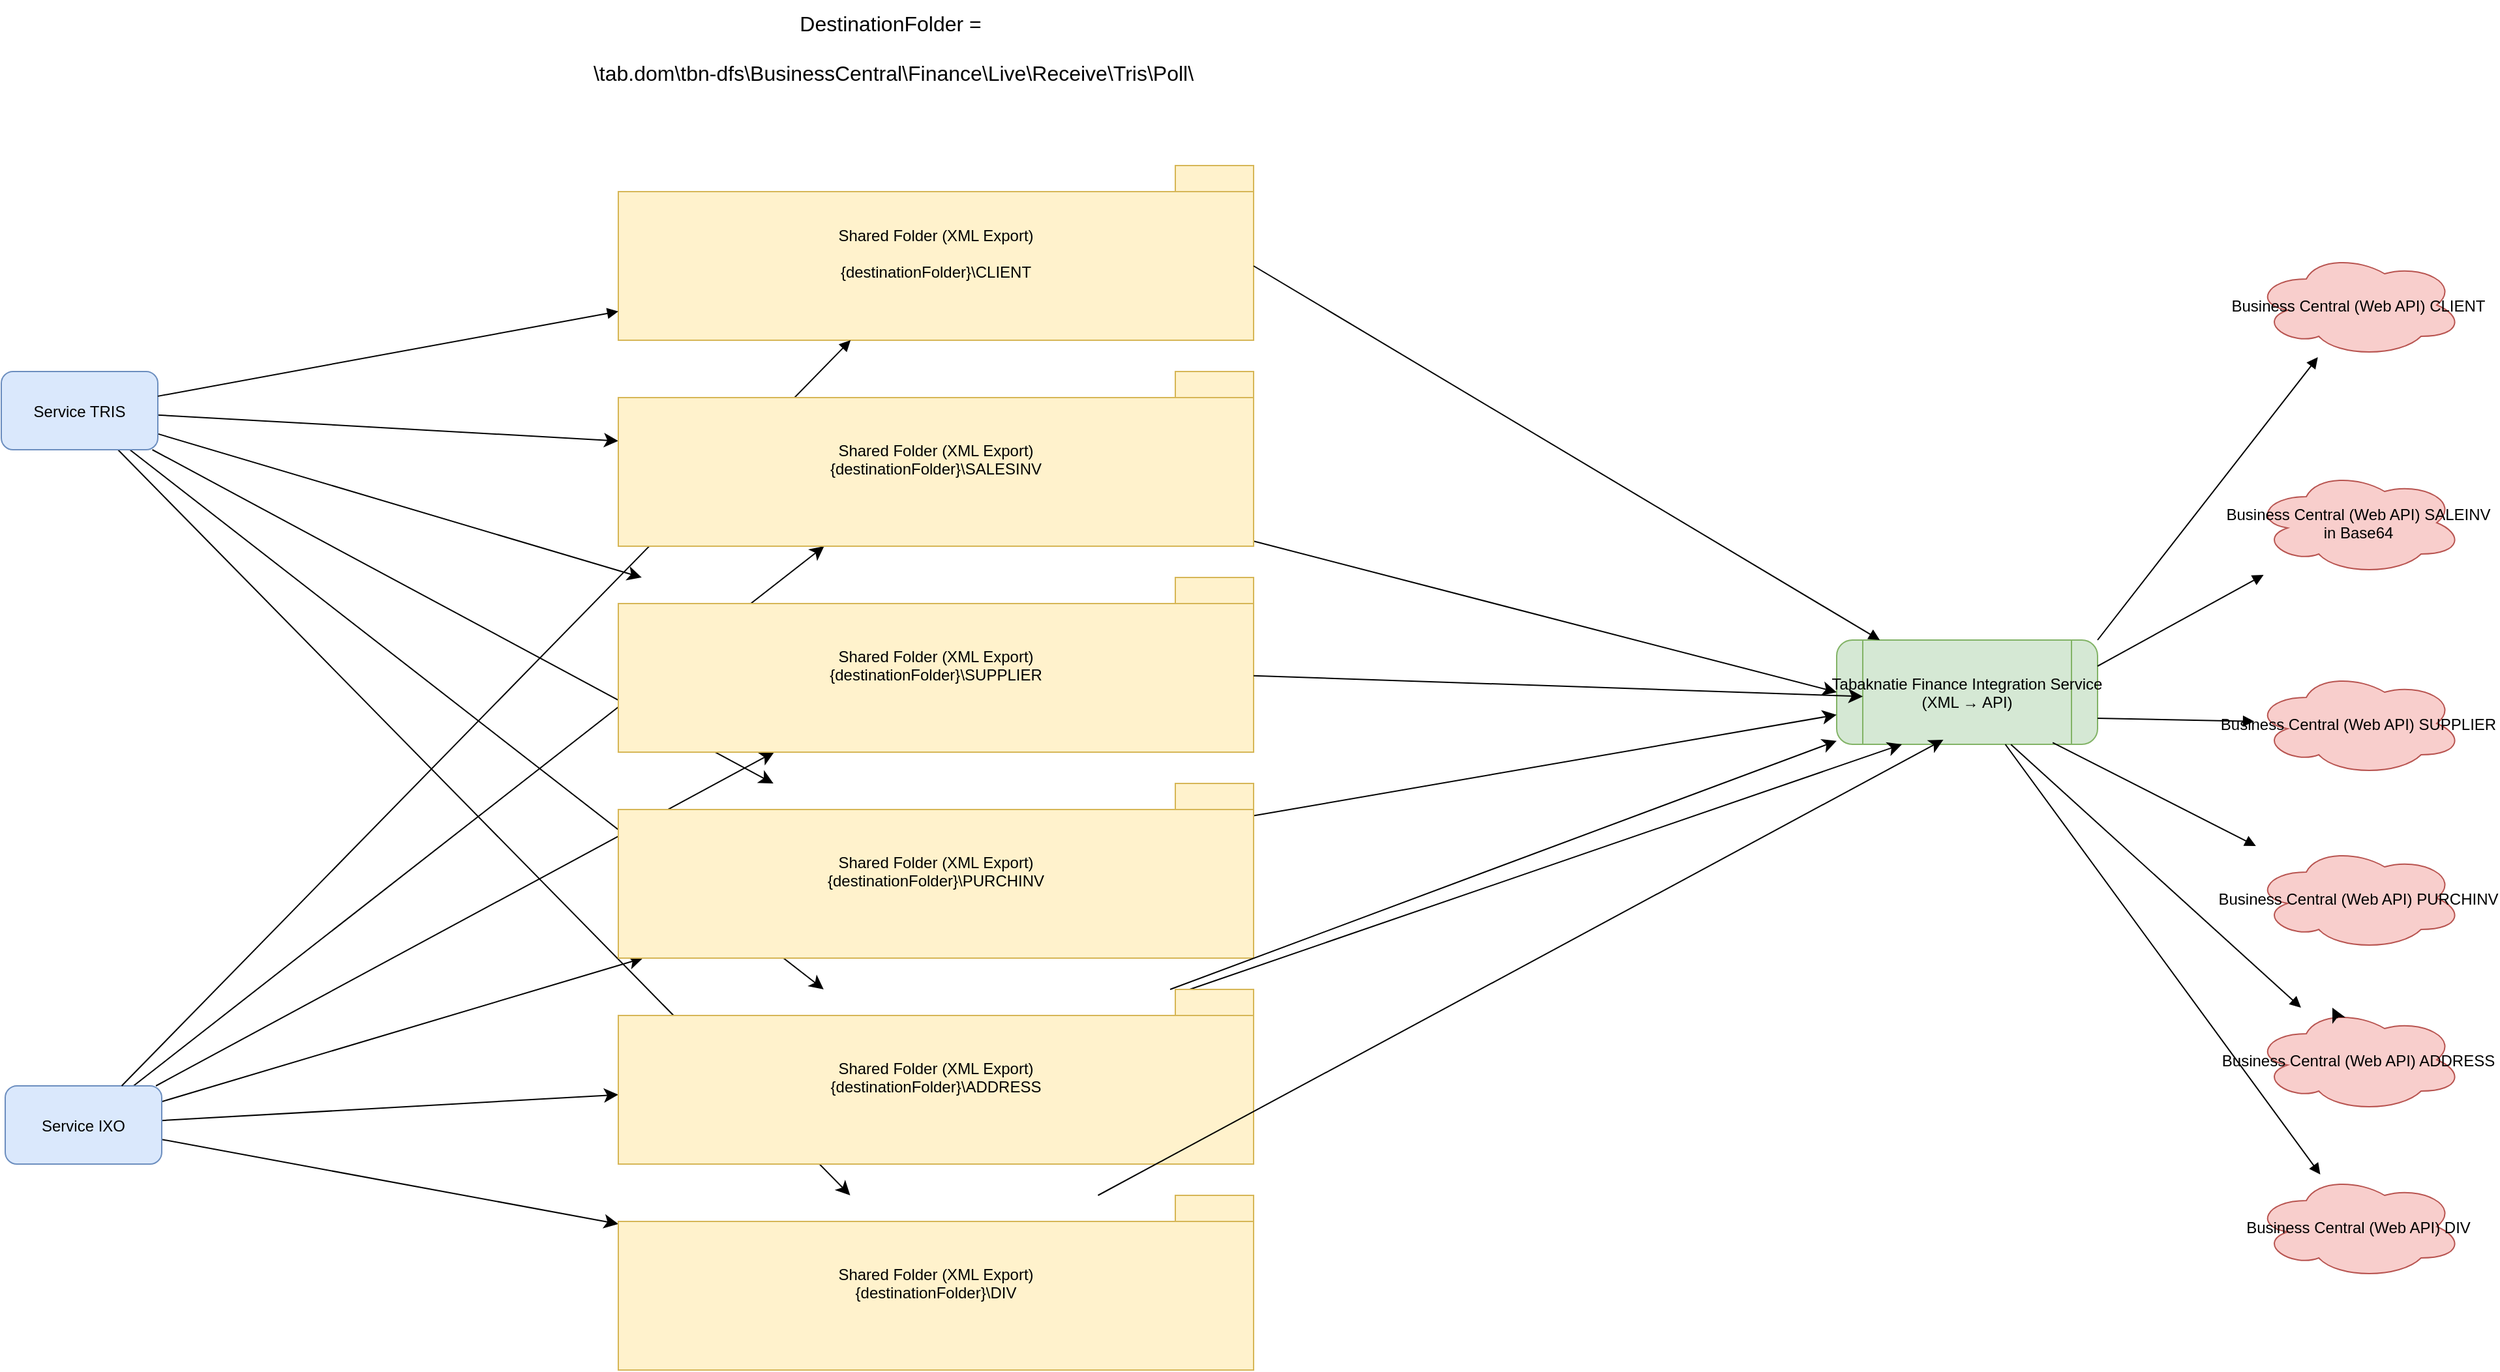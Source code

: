 <mxfile version="28.2.5">
  <diagram name="TabacNASI Finance Integration" id="VulDLNcueWlcYSBfgigG">
    <mxGraphModel dx="2625" dy="1610" grid="0" gridSize="10" guides="1" tooltips="1" connect="1" arrows="1" fold="1" page="0" pageScale="1" pageWidth="827" pageHeight="1169" math="0" shadow="0">
      <root>
        <mxCell id="0" />
        <mxCell id="1" parent="0" />
        <mxCell id="F7kPG2DrNRmCEhY8G2Sz-38" style="edgeStyle=none;curved=1;rounded=0;orthogonalLoop=1;jettySize=auto;html=1;fontSize=12;startSize=8;endSize=8;" edge="1" parent="1" source="F7kPG2DrNRmCEhY8G2Sz-1" target="F7kPG2DrNRmCEhY8G2Sz-26">
          <mxGeometry relative="1" as="geometry" />
        </mxCell>
        <mxCell id="F7kPG2DrNRmCEhY8G2Sz-39" style="edgeStyle=none;curved=1;rounded=0;orthogonalLoop=1;jettySize=auto;html=1;fontSize=12;startSize=8;endSize=8;" edge="1" parent="1" source="F7kPG2DrNRmCEhY8G2Sz-1" target="F7kPG2DrNRmCEhY8G2Sz-27">
          <mxGeometry relative="1" as="geometry" />
        </mxCell>
        <mxCell id="F7kPG2DrNRmCEhY8G2Sz-41" style="edgeStyle=none;curved=1;rounded=0;orthogonalLoop=1;jettySize=auto;html=1;fontSize=12;startSize=8;endSize=8;" edge="1" parent="1" source="F7kPG2DrNRmCEhY8G2Sz-1" target="F7kPG2DrNRmCEhY8G2Sz-28">
          <mxGeometry relative="1" as="geometry" />
        </mxCell>
        <mxCell id="F7kPG2DrNRmCEhY8G2Sz-43" style="edgeStyle=none;curved=1;rounded=0;orthogonalLoop=1;jettySize=auto;html=1;fontSize=12;startSize=8;endSize=8;" edge="1" parent="1" source="F7kPG2DrNRmCEhY8G2Sz-1" target="F7kPG2DrNRmCEhY8G2Sz-29">
          <mxGeometry relative="1" as="geometry" />
        </mxCell>
        <mxCell id="F7kPG2DrNRmCEhY8G2Sz-45" style="edgeStyle=none;curved=1;rounded=0;orthogonalLoop=1;jettySize=auto;html=1;fontSize=12;startSize=8;endSize=8;" edge="1" parent="1" source="F7kPG2DrNRmCEhY8G2Sz-1" target="F7kPG2DrNRmCEhY8G2Sz-30">
          <mxGeometry relative="1" as="geometry" />
        </mxCell>
        <mxCell id="F7kPG2DrNRmCEhY8G2Sz-1" value="Service TRIS" style="shape=rectangle;rounded=1;fillColor=#dae8fc;strokeColor=#6c8ebf;" vertex="1" parent="1">
          <mxGeometry x="-266" y="8" width="120" height="60" as="geometry" />
        </mxCell>
        <mxCell id="F7kPG2DrNRmCEhY8G2Sz-37" style="edgeStyle=none;curved=1;rounded=0;orthogonalLoop=1;jettySize=auto;html=1;fontSize=12;startSize=8;endSize=8;" edge="1" parent="1" source="F7kPG2DrNRmCEhY8G2Sz-2" target="F7kPG2DrNRmCEhY8G2Sz-26">
          <mxGeometry relative="1" as="geometry" />
        </mxCell>
        <mxCell id="F7kPG2DrNRmCEhY8G2Sz-40" style="edgeStyle=none;curved=1;rounded=0;orthogonalLoop=1;jettySize=auto;html=1;fontSize=12;startSize=8;endSize=8;" edge="1" parent="1" source="F7kPG2DrNRmCEhY8G2Sz-2" target="F7kPG2DrNRmCEhY8G2Sz-27">
          <mxGeometry relative="1" as="geometry" />
        </mxCell>
        <mxCell id="F7kPG2DrNRmCEhY8G2Sz-42" style="edgeStyle=none;curved=1;rounded=0;orthogonalLoop=1;jettySize=auto;html=1;fontSize=12;startSize=8;endSize=8;" edge="1" parent="1" source="F7kPG2DrNRmCEhY8G2Sz-2" target="F7kPG2DrNRmCEhY8G2Sz-28">
          <mxGeometry relative="1" as="geometry" />
        </mxCell>
        <mxCell id="F7kPG2DrNRmCEhY8G2Sz-44" style="edgeStyle=none;curved=1;rounded=0;orthogonalLoop=1;jettySize=auto;html=1;fontSize=12;startSize=8;endSize=8;" edge="1" parent="1" source="F7kPG2DrNRmCEhY8G2Sz-2" target="F7kPG2DrNRmCEhY8G2Sz-29">
          <mxGeometry relative="1" as="geometry" />
        </mxCell>
        <mxCell id="F7kPG2DrNRmCEhY8G2Sz-46" style="edgeStyle=none;curved=1;rounded=0;orthogonalLoop=1;jettySize=auto;html=1;fontSize=12;startSize=8;endSize=8;" edge="1" parent="1" source="F7kPG2DrNRmCEhY8G2Sz-2" target="F7kPG2DrNRmCEhY8G2Sz-30">
          <mxGeometry relative="1" as="geometry" />
        </mxCell>
        <mxCell id="F7kPG2DrNRmCEhY8G2Sz-2" value="Service IXO" style="shape=rectangle;rounded=1;fillColor=#dae8fc;strokeColor=#6c8ebf;" vertex="1" parent="1">
          <mxGeometry x="-263" y="556" width="120" height="60" as="geometry" />
        </mxCell>
        <mxCell id="F7kPG2DrNRmCEhY8G2Sz-3" value="Shared Folder (XML Export)&#xa;&#xa;{destinationFolder}\CLIENT" style="shape=folder;fillColor=#fff2cc;strokeColor=#d6b656;" vertex="1" parent="1">
          <mxGeometry x="207" y="-150" width="487" height="134" as="geometry" />
        </mxCell>
        <mxCell id="F7kPG2DrNRmCEhY8G2Sz-4" style="endArrow=block;endFill=1;" edge="1" parent="1" source="F7kPG2DrNRmCEhY8G2Sz-1" target="F7kPG2DrNRmCEhY8G2Sz-3">
          <mxGeometry relative="1" as="geometry" />
        </mxCell>
        <mxCell id="F7kPG2DrNRmCEhY8G2Sz-5" style="endArrow=block;endFill=1;" edge="1" parent="1" source="F7kPG2DrNRmCEhY8G2Sz-2" target="F7kPG2DrNRmCEhY8G2Sz-3">
          <mxGeometry relative="1" as="geometry" />
        </mxCell>
        <mxCell id="F7kPG2DrNRmCEhY8G2Sz-6" value="Tabaknatie Finance Integration Service&#xa;(XML → API)" style="shape=process;rounded=1;fillColor=#d5e8d4;strokeColor=#82b366;" vertex="1" parent="1">
          <mxGeometry x="1141" y="214" width="200" height="80" as="geometry" />
        </mxCell>
        <mxCell id="F7kPG2DrNRmCEhY8G2Sz-7" style="endArrow=block;endFill=1;exitX=0;exitY=0;exitDx=487;exitDy=77;exitPerimeter=0;" edge="1" parent="1" source="F7kPG2DrNRmCEhY8G2Sz-3" target="F7kPG2DrNRmCEhY8G2Sz-6">
          <mxGeometry relative="1" as="geometry" />
        </mxCell>
        <mxCell id="F7kPG2DrNRmCEhY8G2Sz-8" value="Business Central (Web API) CLIENT" style="shape=cloud;fillColor=#f8cecc;strokeColor=#b85450;" vertex="1" parent="1">
          <mxGeometry x="1461" y="-83" width="160" height="80" as="geometry" />
        </mxCell>
        <mxCell id="F7kPG2DrNRmCEhY8G2Sz-9" style="endArrow=block;endFill=1;exitX=1;exitY=0;exitDx=0;exitDy=0;" edge="1" parent="1" source="F7kPG2DrNRmCEhY8G2Sz-6" target="F7kPG2DrNRmCEhY8G2Sz-8">
          <mxGeometry relative="1" as="geometry" />
        </mxCell>
        <mxCell id="F7kPG2DrNRmCEhY8G2Sz-10" value="Business Central (Web API) SALEINV&#xa;in Base64" style="shape=cloud;fillColor=#f8cecc;strokeColor=#b85450;" vertex="1" parent="1">
          <mxGeometry x="1461" y="84" width="160" height="80" as="geometry" />
        </mxCell>
        <mxCell id="F7kPG2DrNRmCEhY8G2Sz-11" style="endArrow=block;endFill=1;exitX=1;exitY=0.25;exitDx=0;exitDy=0;" edge="1" parent="1" target="F7kPG2DrNRmCEhY8G2Sz-10" source="F7kPG2DrNRmCEhY8G2Sz-6">
          <mxGeometry relative="1" as="geometry">
            <mxPoint x="1335" y="395" as="sourcePoint" />
          </mxGeometry>
        </mxCell>
        <mxCell id="F7kPG2DrNRmCEhY8G2Sz-12" value="Business Central (Web API) SUPPLIER" style="shape=cloud;fillColor=#f8cecc;strokeColor=#b85450;" vertex="1" parent="1">
          <mxGeometry x="1461" y="238" width="160" height="80" as="geometry" />
        </mxCell>
        <mxCell id="F7kPG2DrNRmCEhY8G2Sz-13" style="endArrow=block;endFill=1;exitX=1;exitY=0.75;exitDx=0;exitDy=0;" edge="1" parent="1" target="F7kPG2DrNRmCEhY8G2Sz-12" source="F7kPG2DrNRmCEhY8G2Sz-6">
          <mxGeometry relative="1" as="geometry">
            <mxPoint x="1167" y="452" as="sourcePoint" />
          </mxGeometry>
        </mxCell>
        <mxCell id="F7kPG2DrNRmCEhY8G2Sz-16" value="Business Central (Web API) ADDRESS" style="shape=cloud;fillColor=#f8cecc;strokeColor=#b85450;" vertex="1" parent="1">
          <mxGeometry x="1461" y="496" width="160" height="80" as="geometry" />
        </mxCell>
        <mxCell id="F7kPG2DrNRmCEhY8G2Sz-17" style="endArrow=block;endFill=1;exitX=0.668;exitY=1.002;exitDx=0;exitDy=0;exitPerimeter=0;" edge="1" parent="1" target="F7kPG2DrNRmCEhY8G2Sz-16" source="F7kPG2DrNRmCEhY8G2Sz-6">
          <mxGeometry relative="1" as="geometry">
            <mxPoint x="1468" y="413" as="sourcePoint" />
          </mxGeometry>
        </mxCell>
        <mxCell id="F7kPG2DrNRmCEhY8G2Sz-18" value="Business Central (Web API) DIV" style="shape=cloud;fillColor=#f8cecc;strokeColor=#b85450;" vertex="1" parent="1">
          <mxGeometry x="1461" y="624" width="160" height="80" as="geometry" />
        </mxCell>
        <mxCell id="F7kPG2DrNRmCEhY8G2Sz-19" style="endArrow=block;endFill=1;" edge="1" parent="1" target="F7kPG2DrNRmCEhY8G2Sz-18" source="F7kPG2DrNRmCEhY8G2Sz-6">
          <mxGeometry relative="1" as="geometry">
            <mxPoint x="1613" y="358" as="sourcePoint" />
          </mxGeometry>
        </mxCell>
        <mxCell id="F7kPG2DrNRmCEhY8G2Sz-20" value="Business Central (Web API) PURCHINV" style="shape=cloud;fillColor=#f8cecc;strokeColor=#b85450;" vertex="1" parent="1">
          <mxGeometry x="1461" y="372" width="160" height="80" as="geometry" />
        </mxCell>
        <mxCell id="F7kPG2DrNRmCEhY8G2Sz-21" style="endArrow=block;endFill=1;exitX=0.828;exitY=0.984;exitDx=0;exitDy=0;exitPerimeter=0;" edge="1" parent="1" target="F7kPG2DrNRmCEhY8G2Sz-20" source="F7kPG2DrNRmCEhY8G2Sz-6">
          <mxGeometry relative="1" as="geometry">
            <mxPoint x="1637" y="358" as="sourcePoint" />
          </mxGeometry>
        </mxCell>
        <mxCell id="F7kPG2DrNRmCEhY8G2Sz-22" style="edgeStyle=none;curved=1;rounded=0;orthogonalLoop=1;jettySize=auto;html=1;exitX=0.4;exitY=0.1;exitDx=0;exitDy=0;exitPerimeter=0;fontSize=12;startSize=8;endSize=8;" edge="1" parent="1" source="F7kPG2DrNRmCEhY8G2Sz-16" target="F7kPG2DrNRmCEhY8G2Sz-16">
          <mxGeometry relative="1" as="geometry" />
        </mxCell>
        <mxCell id="F7kPG2DrNRmCEhY8G2Sz-31" style="edgeStyle=none;curved=1;rounded=0;orthogonalLoop=1;jettySize=auto;html=1;entryX=0;entryY=0.5;entryDx=0;entryDy=0;fontSize=12;startSize=8;endSize=8;" edge="1" parent="1" source="F7kPG2DrNRmCEhY8G2Sz-26" target="F7kPG2DrNRmCEhY8G2Sz-6">
          <mxGeometry relative="1" as="geometry" />
        </mxCell>
        <mxCell id="F7kPG2DrNRmCEhY8G2Sz-26" value="Shared Folder (XML Export)&#xa;{destinationFolder}\SALESINV" style="shape=folder;fillColor=#fff2cc;strokeColor=#d6b656;" vertex="1" parent="1">
          <mxGeometry x="207" y="8" width="487" height="134" as="geometry" />
        </mxCell>
        <mxCell id="F7kPG2DrNRmCEhY8G2Sz-27" value="Shared Folder (XML Export)&#xa;{destinationFolder}\SUPPLIER" style="shape=folder;fillColor=#fff2cc;strokeColor=#d6b656;" vertex="1" parent="1">
          <mxGeometry x="207" y="166" width="487" height="134" as="geometry" />
        </mxCell>
        <mxCell id="F7kPG2DrNRmCEhY8G2Sz-33" style="edgeStyle=none;curved=1;rounded=0;orthogonalLoop=1;jettySize=auto;html=1;fontSize=12;startSize=8;endSize=8;" edge="1" parent="1" source="F7kPG2DrNRmCEhY8G2Sz-28" target="F7kPG2DrNRmCEhY8G2Sz-6">
          <mxGeometry relative="1" as="geometry" />
        </mxCell>
        <mxCell id="F7kPG2DrNRmCEhY8G2Sz-28" value="Shared Folder (XML Export)&#xa;{destinationFolder}\PURCHINV" style="shape=folder;fillColor=#fff2cc;strokeColor=#d6b656;" vertex="1" parent="1">
          <mxGeometry x="207" y="324" width="487" height="134" as="geometry" />
        </mxCell>
        <mxCell id="F7kPG2DrNRmCEhY8G2Sz-34" style="edgeStyle=none;curved=1;rounded=0;orthogonalLoop=1;jettySize=auto;html=1;entryX=0.25;entryY=1;entryDx=0;entryDy=0;fontSize=12;startSize=8;endSize=8;" edge="1" parent="1" source="F7kPG2DrNRmCEhY8G2Sz-29" target="F7kPG2DrNRmCEhY8G2Sz-6">
          <mxGeometry relative="1" as="geometry" />
        </mxCell>
        <mxCell id="F7kPG2DrNRmCEhY8G2Sz-35" style="edgeStyle=none;curved=1;rounded=0;orthogonalLoop=1;jettySize=auto;html=1;fontSize=12;startSize=8;endSize=8;" edge="1" parent="1" source="F7kPG2DrNRmCEhY8G2Sz-29" target="F7kPG2DrNRmCEhY8G2Sz-6">
          <mxGeometry relative="1" as="geometry" />
        </mxCell>
        <mxCell id="F7kPG2DrNRmCEhY8G2Sz-29" value="Shared Folder (XML Export)&#xa;{destinationFolder}\ADDRESS" style="shape=folder;fillColor=#fff2cc;strokeColor=#d6b656;" vertex="1" parent="1">
          <mxGeometry x="207" y="482" width="487" height="134" as="geometry" />
        </mxCell>
        <mxCell id="F7kPG2DrNRmCEhY8G2Sz-30" value="Shared Folder (XML Export)&#xa;{destinationFolder}\DIV" style="shape=folder;fillColor=#fff2cc;strokeColor=#d6b656;" vertex="1" parent="1">
          <mxGeometry x="207" y="640" width="487" height="134" as="geometry" />
        </mxCell>
        <mxCell id="F7kPG2DrNRmCEhY8G2Sz-32" style="edgeStyle=none;curved=1;rounded=0;orthogonalLoop=1;jettySize=auto;html=1;entryX=0.1;entryY=0.541;entryDx=0;entryDy=0;entryPerimeter=0;fontSize=12;startSize=8;endSize=8;" edge="1" parent="1" source="F7kPG2DrNRmCEhY8G2Sz-27" target="F7kPG2DrNRmCEhY8G2Sz-6">
          <mxGeometry relative="1" as="geometry" />
        </mxCell>
        <mxCell id="F7kPG2DrNRmCEhY8G2Sz-36" style="edgeStyle=none;curved=1;rounded=0;orthogonalLoop=1;jettySize=auto;html=1;entryX=0.409;entryY=0.956;entryDx=0;entryDy=0;entryPerimeter=0;fontSize=12;startSize=8;endSize=8;" edge="1" parent="1" source="F7kPG2DrNRmCEhY8G2Sz-30" target="F7kPG2DrNRmCEhY8G2Sz-6">
          <mxGeometry relative="1" as="geometry" />
        </mxCell>
        <mxCell id="F7kPG2DrNRmCEhY8G2Sz-47" value="DestinationFolder =&amp;nbsp;&lt;br&gt;&lt;br&gt;\\tab.dom\tbn-dfs\BusinessCentral\Finance\Live\Receive\Tris\Poll\" style="text;strokeColor=none;fillColor=none;html=1;align=center;verticalAlign=middle;whiteSpace=wrap;rounded=0;fontSize=16;" vertex="1" parent="1">
          <mxGeometry x="-46" y="-277" width="928" height="74" as="geometry" />
        </mxCell>
      </root>
    </mxGraphModel>
  </diagram>
</mxfile>
